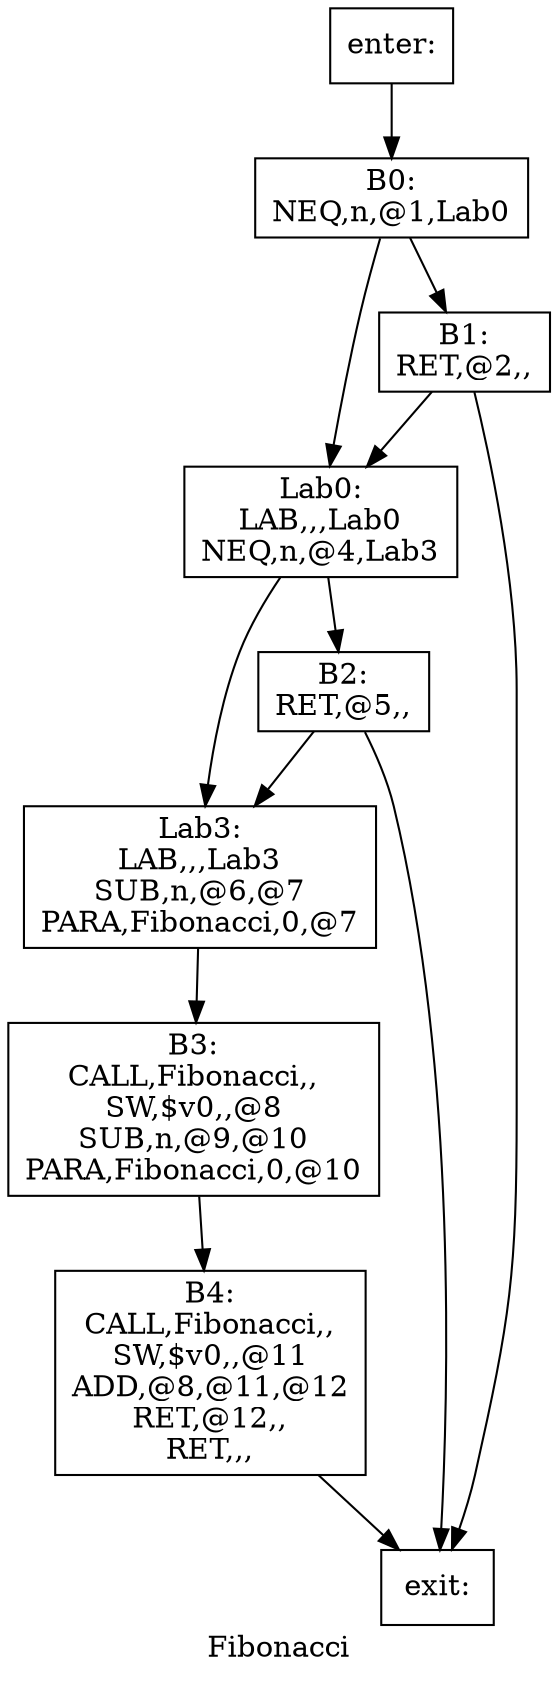 digraph Fibonacci{
label =Fibonacci
B0[label="B0:\nNEQ,n,@1,Lab0\n" shape=box]
B1[label="B1:\nRET,@2,,\n" shape=box]
B2[label="B2:\nRET,@5,,\n" shape=box]
B3[label="B3:\nCALL,Fibonacci,,\nSW,$v0,,@8\nSUB,n,@9,@10\nPARA,Fibonacci,0,@10\n" shape=box]
B4[label="B4:\nCALL,Fibonacci,,\nSW,$v0,,@11\nADD,@8,@11,@12\nRET,@12,,\nRET,,,\n" shape=box]
Lab0[label="Lab0:\nLAB,,,Lab0\nNEQ,n,@4,Lab3\n" shape=box]
Lab3[label="Lab3:\nLAB,,,Lab3\nSUB,n,@6,@7\nPARA,Fibonacci,0,@7\n" shape=box]
enter[label="enter:\n" shape=box]
exit[label="exit:\n" shape=box]
B0->B1
B0->Lab0
B1->Lab0
B1->exit
B2->Lab3
B2->exit
B3->B4
B4->exit
Lab0->B2
Lab0->Lab3
Lab3->B3
enter->B0
}
